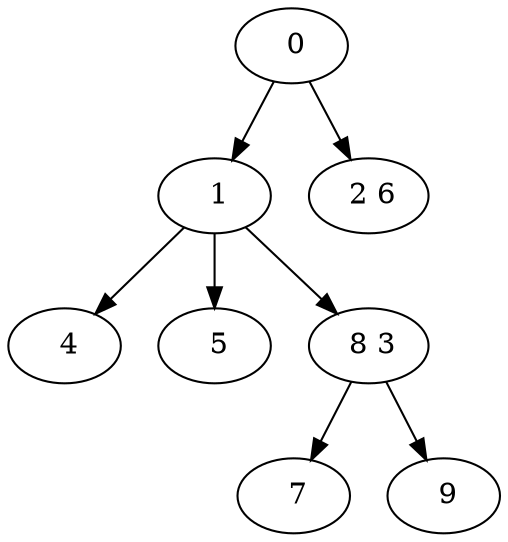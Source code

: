 digraph mytree {
" 0" -> " 1";
" 0" -> " 2 6";
" 1" -> " 4";
" 1" -> " 5";
" 1" -> " 8 3";
" 2 6";
" 4";
" 5";
" 8 3" -> " 7";
" 8 3" -> " 9";
" 7";
" 9";
}
